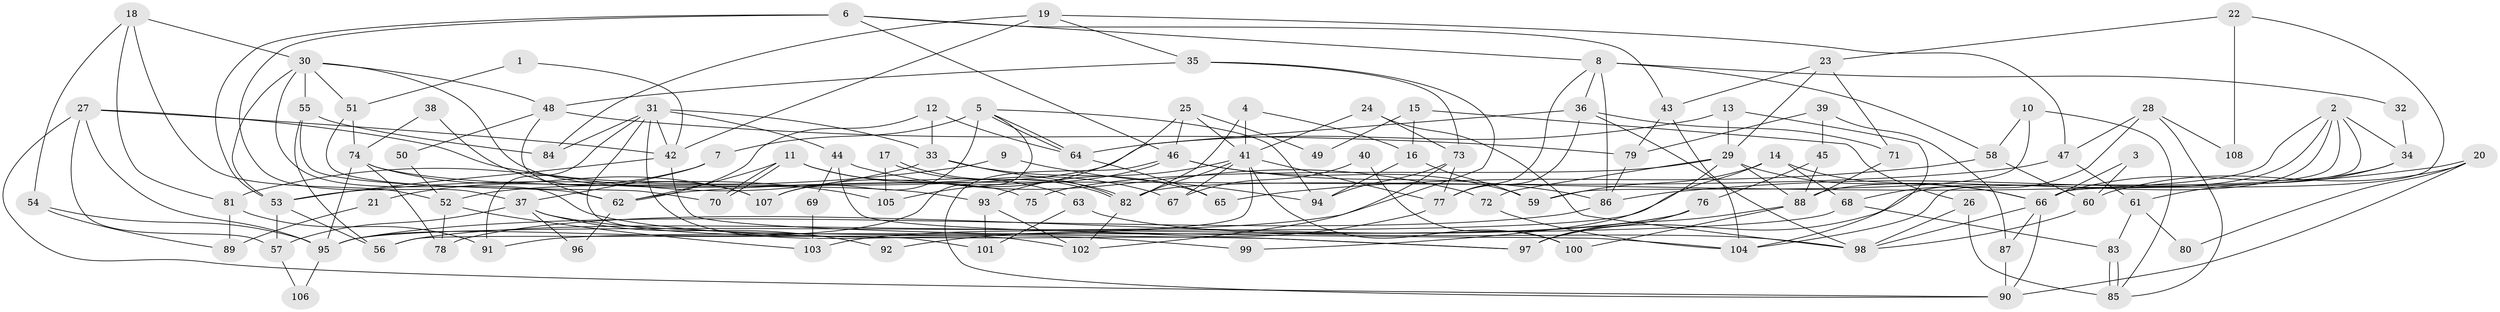 // Generated by graph-tools (version 1.1) at 2025/11/02/27/25 16:11:21]
// undirected, 108 vertices, 216 edges
graph export_dot {
graph [start="1"]
  node [color=gray90,style=filled];
  1;
  2;
  3;
  4;
  5;
  6;
  7;
  8;
  9;
  10;
  11;
  12;
  13;
  14;
  15;
  16;
  17;
  18;
  19;
  20;
  21;
  22;
  23;
  24;
  25;
  26;
  27;
  28;
  29;
  30;
  31;
  32;
  33;
  34;
  35;
  36;
  37;
  38;
  39;
  40;
  41;
  42;
  43;
  44;
  45;
  46;
  47;
  48;
  49;
  50;
  51;
  52;
  53;
  54;
  55;
  56;
  57;
  58;
  59;
  60;
  61;
  62;
  63;
  64;
  65;
  66;
  67;
  68;
  69;
  70;
  71;
  72;
  73;
  74;
  75;
  76;
  77;
  78;
  79;
  80;
  81;
  82;
  83;
  84;
  85;
  86;
  87;
  88;
  89;
  90;
  91;
  92;
  93;
  94;
  95;
  96;
  97;
  98;
  99;
  100;
  101;
  102;
  103;
  104;
  105;
  106;
  107;
  108;
  1 -- 51;
  1 -- 42;
  2 -- 97;
  2 -- 82;
  2 -- 34;
  2 -- 66;
  2 -- 88;
  2 -- 104;
  3 -- 66;
  3 -- 60;
  4 -- 41;
  4 -- 82;
  4 -- 16;
  5 -- 95;
  5 -- 64;
  5 -- 64;
  5 -- 7;
  5 -- 94;
  5 -- 107;
  6 -- 46;
  6 -- 8;
  6 -- 37;
  6 -- 43;
  6 -- 53;
  7 -- 37;
  7 -- 21;
  8 -- 77;
  8 -- 86;
  8 -- 32;
  8 -- 36;
  8 -- 58;
  9 -- 94;
  9 -- 53;
  10 -- 59;
  10 -- 58;
  10 -- 85;
  11 -- 70;
  11 -- 70;
  11 -- 62;
  11 -- 63;
  11 -- 67;
  12 -- 64;
  12 -- 33;
  12 -- 62;
  13 -- 29;
  13 -- 104;
  13 -- 64;
  14 -- 66;
  14 -- 95;
  14 -- 59;
  14 -- 68;
  15 -- 16;
  15 -- 26;
  15 -- 49;
  16 -- 59;
  16 -- 94;
  17 -- 105;
  17 -- 82;
  17 -- 82;
  18 -- 30;
  18 -- 81;
  18 -- 52;
  18 -- 54;
  19 -- 35;
  19 -- 42;
  19 -- 47;
  19 -- 84;
  20 -- 86;
  20 -- 90;
  20 -- 60;
  20 -- 80;
  21 -- 89;
  22 -- 66;
  22 -- 23;
  22 -- 108;
  23 -- 71;
  23 -- 29;
  23 -- 43;
  24 -- 98;
  24 -- 41;
  24 -- 73;
  25 -- 107;
  25 -- 41;
  25 -- 46;
  25 -- 49;
  26 -- 98;
  26 -- 85;
  27 -- 42;
  27 -- 90;
  27 -- 57;
  27 -- 95;
  27 -- 105;
  28 -- 85;
  28 -- 47;
  28 -- 68;
  28 -- 108;
  29 -- 72;
  29 -- 88;
  29 -- 66;
  29 -- 75;
  29 -- 99;
  30 -- 48;
  30 -- 53;
  30 -- 51;
  30 -- 55;
  30 -- 75;
  30 -- 97;
  31 -- 84;
  31 -- 102;
  31 -- 33;
  31 -- 42;
  31 -- 44;
  31 -- 91;
  31 -- 101;
  32 -- 34;
  33 -- 82;
  33 -- 65;
  33 -- 81;
  34 -- 66;
  34 -- 61;
  35 -- 73;
  35 -- 56;
  35 -- 48;
  36 -- 98;
  36 -- 52;
  36 -- 71;
  36 -- 77;
  37 -- 57;
  37 -- 92;
  37 -- 96;
  37 -- 99;
  38 -- 74;
  38 -- 107;
  39 -- 79;
  39 -- 87;
  39 -- 45;
  40 -- 67;
  40 -- 100;
  41 -- 77;
  41 -- 93;
  41 -- 56;
  41 -- 67;
  41 -- 82;
  41 -- 100;
  42 -- 53;
  42 -- 97;
  43 -- 79;
  43 -- 104;
  44 -- 104;
  44 -- 69;
  44 -- 72;
  45 -- 88;
  45 -- 76;
  46 -- 86;
  46 -- 59;
  46 -- 90;
  46 -- 105;
  47 -- 61;
  47 -- 62;
  48 -- 62;
  48 -- 50;
  48 -- 79;
  50 -- 52;
  51 -- 74;
  51 -- 70;
  52 -- 78;
  52 -- 103;
  53 -- 56;
  53 -- 57;
  54 -- 95;
  54 -- 89;
  55 -- 62;
  55 -- 56;
  55 -- 84;
  57 -- 106;
  58 -- 65;
  58 -- 60;
  60 -- 98;
  61 -- 83;
  61 -- 80;
  62 -- 96;
  63 -- 98;
  63 -- 101;
  64 -- 65;
  66 -- 87;
  66 -- 90;
  66 -- 98;
  68 -- 83;
  68 -- 91;
  69 -- 103;
  71 -- 88;
  72 -- 104;
  73 -- 94;
  73 -- 77;
  73 -- 102;
  74 -- 93;
  74 -- 78;
  74 -- 95;
  74 -- 107;
  76 -- 97;
  76 -- 78;
  76 -- 103;
  77 -- 92;
  79 -- 86;
  81 -- 91;
  81 -- 89;
  82 -- 102;
  83 -- 85;
  83 -- 85;
  86 -- 95;
  87 -- 90;
  88 -- 97;
  88 -- 100;
  93 -- 102;
  93 -- 101;
  95 -- 106;
}
